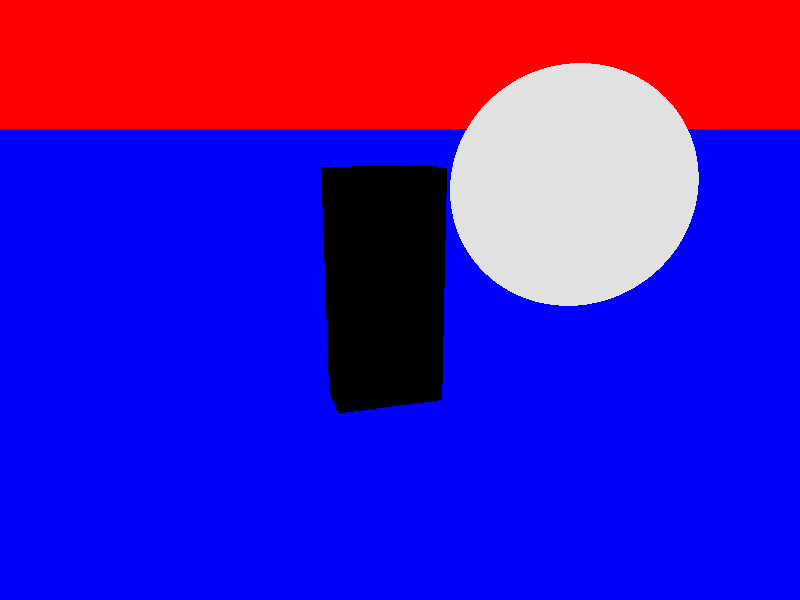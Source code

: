 
/*
 * GNU Interactive Tools
 * Created: August 25, 1995 by Tudor Hulubei
 * Rendered with POV-Ray 2.2
 */


// WARNING:  THIS PICTURE SHOULD BE RENDERED AT A MINIMUM OF 640x480.


#include "colors.inc"
#include "shapes.inc"
#include "textures.inc"

camera
{
    location <0, 1.5, -3>
    look_at <0.35, 0.6, 0.12>
}

background
{
    color Gray
}

merge
{
    plane
    {
	y, 0
	normal
	{
	    waves 0.5
	    frequency 5000
	    scale 3000.0
	}
	pigment
	{
	    Blue
	}
	finish
	{
	    reflection 0.8
	}
    }

    sphere
    {
	<2, 1, 2>, 1
	texture
	{
	    pigment
	    {
		color Gray
	    }
	    finish
	    {
		reflection 1.0
		ambient 0
		diffuse 0
	    }
	}
    }
}

plane
{
    z, 1000
    pigment
    {
	Red
    }
    finish
    {
	reflection 0.8
    }
}

box
{
    <0, 0, 0>,		// Near lower left corner
    <0.6, 1.3, 0.3>	// Far upper right corner
    texture
    {
	pigment
	{
	    color Black
	}
	finish
	{
	    phong 1 metallic
	    reflection 0.3
	    refraction 1
	    ior 2.4
	}
    }
    rotate y*-10
}

light_source
{
    <0, 1.5, -3>
    color White
}
